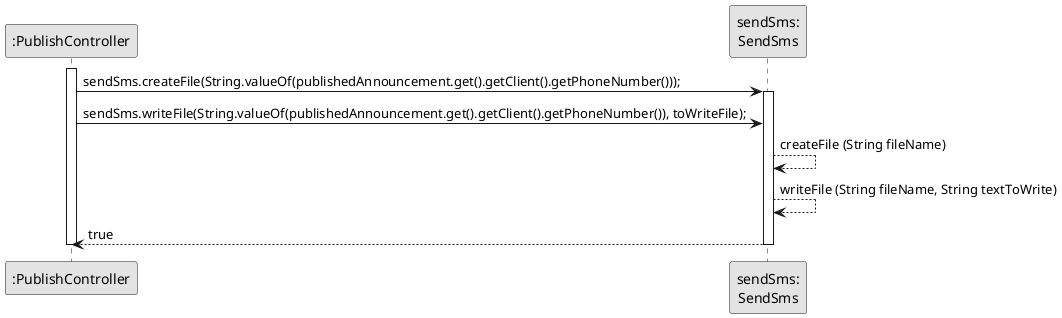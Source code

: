 @startuml
skinparam monochrome true
skinparam packageStyle rectangle
skinparam shadowing false

participant ":PublishController" as CTRL
participant "sendSms:\nSendSms" as sms


activate CTRL
                CTRL -> sms : sendSms.createFile(String.valueOf(publishedAnnouncement.get().getClient().getPhoneNumber()));
                activate sms
                CTRL -> sms :  sendSms.writeFile(String.valueOf(publishedAnnouncement.get().getClient().getPhoneNumber()), toWriteFile);
                sms --> sms : createFile (String fileName)
                sms --> sms : writeFile (String fileName, String textToWrite)
                sms --> CTRL : true
            deactivate sms
deactivate CTRL

@enduml